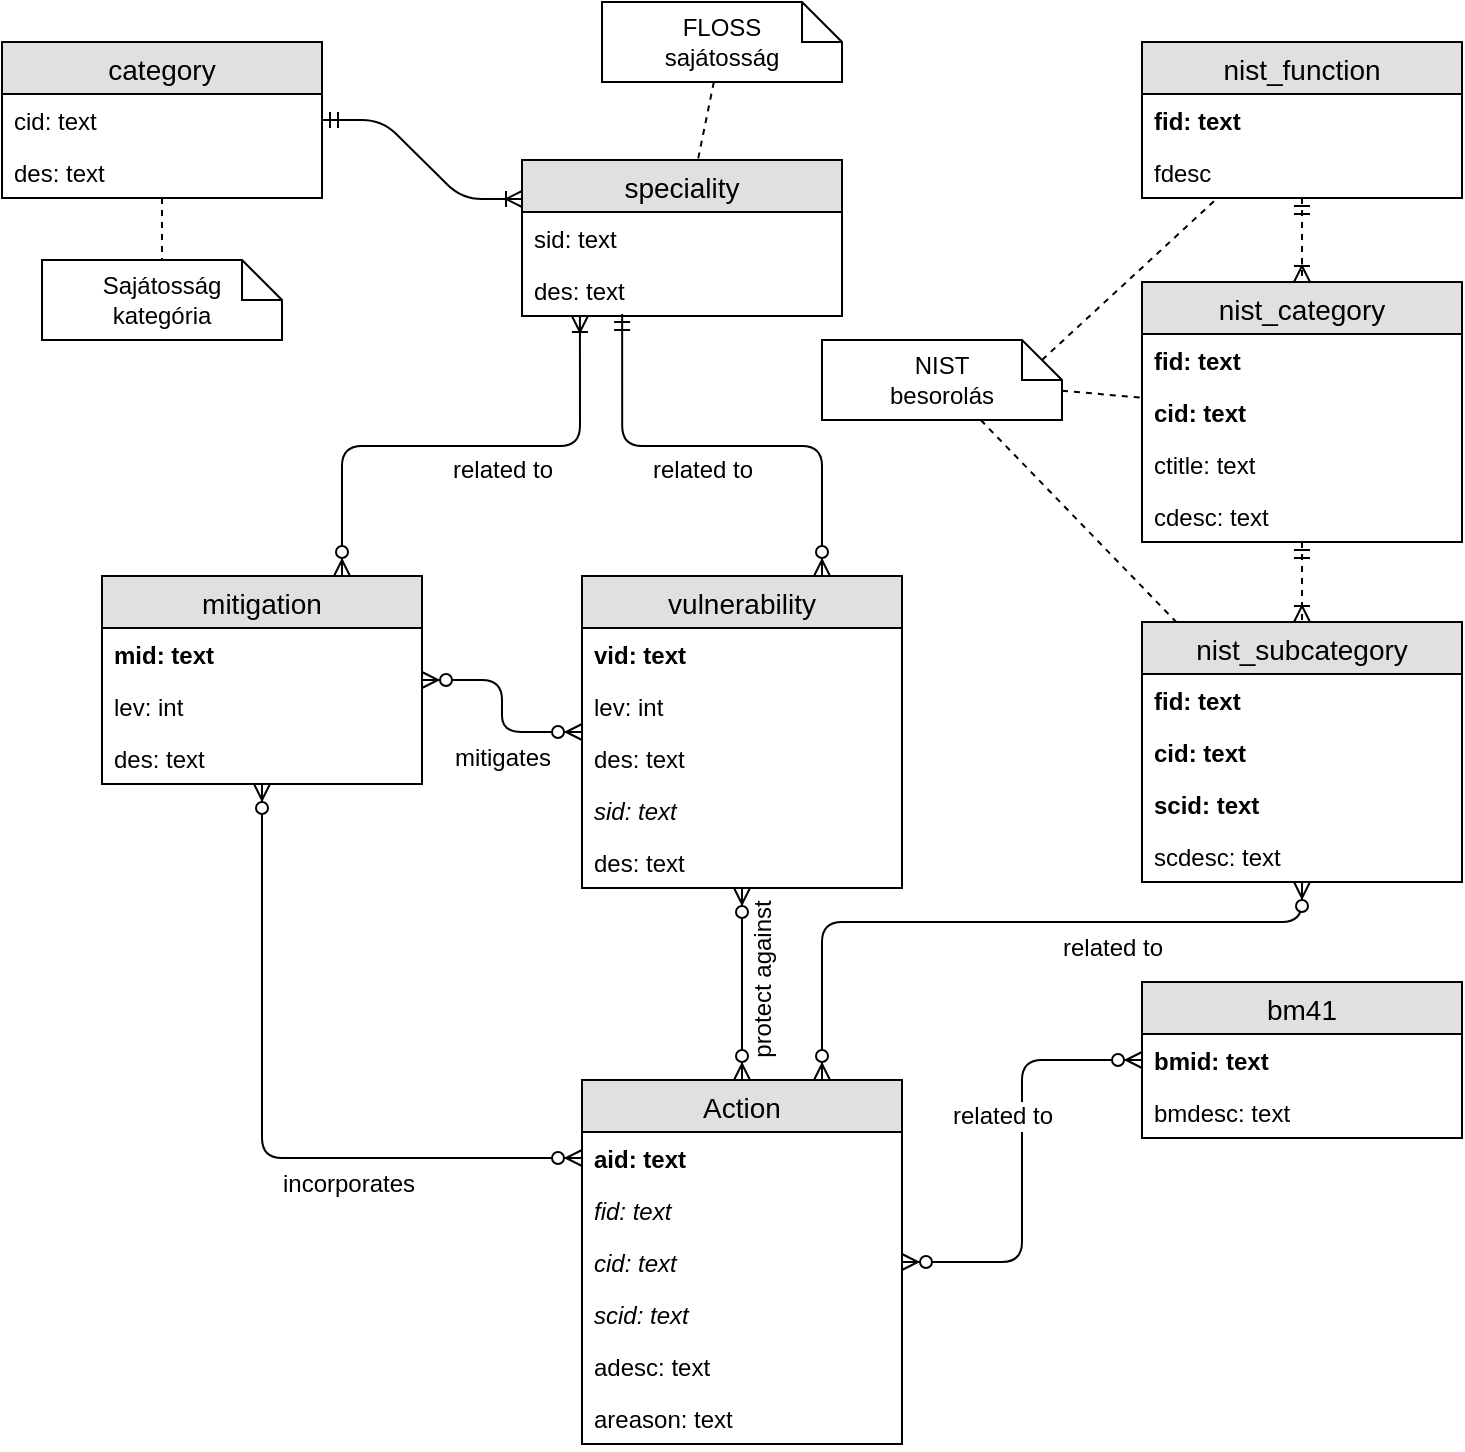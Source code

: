 <mxfile version="12.3.3" type="device" pages="1"><diagram id="FRcnuaW7mDT1YjiPOXZ7" name="Page-1"><mxGraphModel dx="1408" dy="817" grid="1" gridSize="10" guides="1" tooltips="1" connect="1" arrows="1" fold="1" page="1" pageScale="1" pageWidth="850" pageHeight="1100" math="0" shadow="0"><root><mxCell id="0"/><mxCell id="1" parent="0"/><mxCell id="6Wwc3WpgASlX1BrLuPq5-1" value="category" style="swimlane;fontStyle=0;childLayout=stackLayout;horizontal=1;startSize=26;fillColor=#e0e0e0;horizontalStack=0;resizeParent=1;resizeParentMax=0;resizeLast=0;collapsible=1;marginBottom=0;swimlaneFillColor=#ffffff;align=center;fontSize=14;" vertex="1" parent="1"><mxGeometry x="80" y="80" width="160" height="78" as="geometry"/></mxCell><mxCell id="6Wwc3WpgASlX1BrLuPq5-2" value="cid: text" style="text;strokeColor=none;fillColor=none;spacingLeft=4;spacingRight=4;overflow=hidden;rotatable=0;points=[[0,0.5],[1,0.5]];portConstraint=eastwest;fontSize=12;" vertex="1" parent="6Wwc3WpgASlX1BrLuPq5-1"><mxGeometry y="26" width="160" height="26" as="geometry"/></mxCell><mxCell id="6Wwc3WpgASlX1BrLuPq5-3" value="des: text" style="text;strokeColor=none;fillColor=none;spacingLeft=4;spacingRight=4;overflow=hidden;rotatable=0;points=[[0,0.5],[1,0.5]];portConstraint=eastwest;fontSize=12;" vertex="1" parent="6Wwc3WpgASlX1BrLuPq5-1"><mxGeometry y="52" width="160" height="26" as="geometry"/></mxCell><mxCell id="6Wwc3WpgASlX1BrLuPq5-5" value="speciality" style="swimlane;fontStyle=0;childLayout=stackLayout;horizontal=1;startSize=26;fillColor=#e0e0e0;horizontalStack=0;resizeParent=1;resizeParentMax=0;resizeLast=0;collapsible=1;marginBottom=0;swimlaneFillColor=#ffffff;align=center;fontSize=14;" vertex="1" parent="1"><mxGeometry x="340" y="139" width="160" height="78" as="geometry"/></mxCell><mxCell id="6Wwc3WpgASlX1BrLuPq5-6" value="sid: text" style="text;strokeColor=none;fillColor=none;spacingLeft=4;spacingRight=4;overflow=hidden;rotatable=0;points=[[0,0.5],[1,0.5]];portConstraint=eastwest;fontSize=12;" vertex="1" parent="6Wwc3WpgASlX1BrLuPq5-5"><mxGeometry y="26" width="160" height="26" as="geometry"/></mxCell><mxCell id="6Wwc3WpgASlX1BrLuPq5-7" value="des: text" style="text;strokeColor=none;fillColor=none;spacingLeft=4;spacingRight=4;overflow=hidden;rotatable=0;points=[[0,0.5],[1,0.5]];portConstraint=eastwest;fontSize=12;" vertex="1" parent="6Wwc3WpgASlX1BrLuPq5-5"><mxGeometry y="52" width="160" height="26" as="geometry"/></mxCell><mxCell id="6Wwc3WpgASlX1BrLuPq5-9" value="vulnerability" style="swimlane;fontStyle=0;childLayout=stackLayout;horizontal=1;startSize=26;fillColor=#e0e0e0;horizontalStack=0;resizeParent=1;resizeParentMax=0;resizeLast=0;collapsible=1;marginBottom=0;swimlaneFillColor=#ffffff;align=center;fontSize=14;" vertex="1" parent="1"><mxGeometry x="370" y="347" width="160" height="156" as="geometry"/></mxCell><mxCell id="6Wwc3WpgASlX1BrLuPq5-10" value="vid: text" style="text;strokeColor=none;fillColor=none;spacingLeft=4;spacingRight=4;overflow=hidden;rotatable=0;points=[[0,0.5],[1,0.5]];portConstraint=eastwest;fontSize=12;fontStyle=1" vertex="1" parent="6Wwc3WpgASlX1BrLuPq5-9"><mxGeometry y="26" width="160" height="26" as="geometry"/></mxCell><mxCell id="6Wwc3WpgASlX1BrLuPq5-11" value="lev: int" style="text;strokeColor=none;fillColor=none;spacingLeft=4;spacingRight=4;overflow=hidden;rotatable=0;points=[[0,0.5],[1,0.5]];portConstraint=eastwest;fontSize=12;" vertex="1" parent="6Wwc3WpgASlX1BrLuPq5-9"><mxGeometry y="52" width="160" height="26" as="geometry"/></mxCell><mxCell id="6Wwc3WpgASlX1BrLuPq5-12" value="des: text" style="text;strokeColor=none;fillColor=none;spacingLeft=4;spacingRight=4;overflow=hidden;rotatable=0;points=[[0,0.5],[1,0.5]];portConstraint=eastwest;fontSize=12;" vertex="1" parent="6Wwc3WpgASlX1BrLuPq5-9"><mxGeometry y="78" width="160" height="26" as="geometry"/></mxCell><mxCell id="6Wwc3WpgASlX1BrLuPq5-13" value="sid: text" style="text;strokeColor=none;fillColor=none;spacingLeft=4;spacingRight=4;overflow=hidden;rotatable=0;points=[[0,0.5],[1,0.5]];portConstraint=eastwest;fontSize=12;fontStyle=2" vertex="1" parent="6Wwc3WpgASlX1BrLuPq5-9"><mxGeometry y="104" width="160" height="26" as="geometry"/></mxCell><mxCell id="6Wwc3WpgASlX1BrLuPq5-14" value="des: text" style="text;strokeColor=none;fillColor=none;spacingLeft=4;spacingRight=4;overflow=hidden;rotatable=0;points=[[0,0.5],[1,0.5]];portConstraint=eastwest;fontSize=12;" vertex="1" parent="6Wwc3WpgASlX1BrLuPq5-9"><mxGeometry y="130" width="160" height="26" as="geometry"/></mxCell><mxCell id="6Wwc3WpgASlX1BrLuPq5-15" value="mitigation" style="swimlane;fontStyle=0;childLayout=stackLayout;horizontal=1;startSize=26;fillColor=#e0e0e0;horizontalStack=0;resizeParent=1;resizeParentMax=0;resizeLast=0;collapsible=1;marginBottom=0;swimlaneFillColor=#ffffff;align=center;fontSize=14;" vertex="1" parent="1"><mxGeometry x="130" y="347" width="160" height="104" as="geometry"/></mxCell><mxCell id="6Wwc3WpgASlX1BrLuPq5-16" value="mid: text" style="text;strokeColor=none;fillColor=none;spacingLeft=4;spacingRight=4;overflow=hidden;rotatable=0;points=[[0,0.5],[1,0.5]];portConstraint=eastwest;fontSize=12;fontStyle=1" vertex="1" parent="6Wwc3WpgASlX1BrLuPq5-15"><mxGeometry y="26" width="160" height="26" as="geometry"/></mxCell><mxCell id="6Wwc3WpgASlX1BrLuPq5-17" value="lev: int" style="text;strokeColor=none;fillColor=none;spacingLeft=4;spacingRight=4;overflow=hidden;rotatable=0;points=[[0,0.5],[1,0.5]];portConstraint=eastwest;fontSize=12;" vertex="1" parent="6Wwc3WpgASlX1BrLuPq5-15"><mxGeometry y="52" width="160" height="26" as="geometry"/></mxCell><mxCell id="6Wwc3WpgASlX1BrLuPq5-18" value="des: text" style="text;strokeColor=none;fillColor=none;spacingLeft=4;spacingRight=4;overflow=hidden;rotatable=0;points=[[0,0.5],[1,0.5]];portConstraint=eastwest;fontSize=12;" vertex="1" parent="6Wwc3WpgASlX1BrLuPq5-15"><mxGeometry y="78" width="160" height="26" as="geometry"/></mxCell><mxCell id="6Wwc3WpgASlX1BrLuPq5-19" value="nist_function" style="swimlane;fontStyle=0;childLayout=stackLayout;horizontal=1;startSize=26;fillColor=#e0e0e0;horizontalStack=0;resizeParent=1;resizeParentMax=0;resizeLast=0;collapsible=1;marginBottom=0;swimlaneFillColor=#ffffff;align=center;fontSize=14;" vertex="1" parent="1"><mxGeometry x="650" y="80" width="160" height="78" as="geometry"/></mxCell><mxCell id="6Wwc3WpgASlX1BrLuPq5-20" value="fid: text" style="text;strokeColor=none;fillColor=none;spacingLeft=4;spacingRight=4;overflow=hidden;rotatable=0;points=[[0,0.5],[1,0.5]];portConstraint=eastwest;fontSize=12;fontStyle=1" vertex="1" parent="6Wwc3WpgASlX1BrLuPq5-19"><mxGeometry y="26" width="160" height="26" as="geometry"/></mxCell><mxCell id="6Wwc3WpgASlX1BrLuPq5-21" value="fdesc" style="text;strokeColor=none;fillColor=none;spacingLeft=4;spacingRight=4;overflow=hidden;rotatable=0;points=[[0,0.5],[1,0.5]];portConstraint=eastwest;fontSize=12;" vertex="1" parent="6Wwc3WpgASlX1BrLuPq5-19"><mxGeometry y="52" width="160" height="26" as="geometry"/></mxCell><mxCell id="6Wwc3WpgASlX1BrLuPq5-23" value="nist_category" style="swimlane;fontStyle=0;childLayout=stackLayout;horizontal=1;startSize=26;fillColor=#e0e0e0;horizontalStack=0;resizeParent=1;resizeParentMax=0;resizeLast=0;collapsible=1;marginBottom=0;swimlaneFillColor=#ffffff;align=center;fontSize=14;" vertex="1" parent="1"><mxGeometry x="650" y="200" width="160" height="130" as="geometry"/></mxCell><mxCell id="6Wwc3WpgASlX1BrLuPq5-24" value="fid: text" style="text;strokeColor=none;fillColor=none;spacingLeft=4;spacingRight=4;overflow=hidden;rotatable=0;points=[[0,0.5],[1,0.5]];portConstraint=eastwest;fontSize=12;fontStyle=1" vertex="1" parent="6Wwc3WpgASlX1BrLuPq5-23"><mxGeometry y="26" width="160" height="26" as="geometry"/></mxCell><mxCell id="6Wwc3WpgASlX1BrLuPq5-25" value="cid: text" style="text;strokeColor=none;fillColor=none;spacingLeft=4;spacingRight=4;overflow=hidden;rotatable=0;points=[[0,0.5],[1,0.5]];portConstraint=eastwest;fontSize=12;fontStyle=1" vertex="1" parent="6Wwc3WpgASlX1BrLuPq5-23"><mxGeometry y="52" width="160" height="26" as="geometry"/></mxCell><mxCell id="6Wwc3WpgASlX1BrLuPq5-26" value="ctitle: text" style="text;strokeColor=none;fillColor=none;spacingLeft=4;spacingRight=4;overflow=hidden;rotatable=0;points=[[0,0.5],[1,0.5]];portConstraint=eastwest;fontSize=12;" vertex="1" parent="6Wwc3WpgASlX1BrLuPq5-23"><mxGeometry y="78" width="160" height="26" as="geometry"/></mxCell><mxCell id="6Wwc3WpgASlX1BrLuPq5-32" value="cdesc: text" style="text;strokeColor=none;fillColor=none;spacingLeft=4;spacingRight=4;overflow=hidden;rotatable=0;points=[[0,0.5],[1,0.5]];portConstraint=eastwest;fontSize=12;" vertex="1" parent="6Wwc3WpgASlX1BrLuPq5-23"><mxGeometry y="104" width="160" height="26" as="geometry"/></mxCell><mxCell id="6Wwc3WpgASlX1BrLuPq5-27" value="nist_subcategory" style="swimlane;fontStyle=0;childLayout=stackLayout;horizontal=1;startSize=26;fillColor=#e0e0e0;horizontalStack=0;resizeParent=1;resizeParentMax=0;resizeLast=0;collapsible=1;marginBottom=0;swimlaneFillColor=#ffffff;align=center;fontSize=14;" vertex="1" parent="1"><mxGeometry x="650" y="370" width="160" height="130" as="geometry"/></mxCell><mxCell id="6Wwc3WpgASlX1BrLuPq5-28" value="fid: text" style="text;strokeColor=none;fillColor=none;spacingLeft=4;spacingRight=4;overflow=hidden;rotatable=0;points=[[0,0.5],[1,0.5]];portConstraint=eastwest;fontSize=12;fontStyle=1" vertex="1" parent="6Wwc3WpgASlX1BrLuPq5-27"><mxGeometry y="26" width="160" height="26" as="geometry"/></mxCell><mxCell id="6Wwc3WpgASlX1BrLuPq5-29" value="cid: text" style="text;strokeColor=none;fillColor=none;spacingLeft=4;spacingRight=4;overflow=hidden;rotatable=0;points=[[0,0.5],[1,0.5]];portConstraint=eastwest;fontSize=12;fontStyle=1" vertex="1" parent="6Wwc3WpgASlX1BrLuPq5-27"><mxGeometry y="52" width="160" height="26" as="geometry"/></mxCell><mxCell id="6Wwc3WpgASlX1BrLuPq5-30" value="scid: text" style="text;strokeColor=none;fillColor=none;spacingLeft=4;spacingRight=4;overflow=hidden;rotatable=0;points=[[0,0.5],[1,0.5]];portConstraint=eastwest;fontSize=12;fontStyle=1" vertex="1" parent="6Wwc3WpgASlX1BrLuPq5-27"><mxGeometry y="78" width="160" height="26" as="geometry"/></mxCell><mxCell id="6Wwc3WpgASlX1BrLuPq5-31" value="scdesc: text" style="text;strokeColor=none;fillColor=none;spacingLeft=4;spacingRight=4;overflow=hidden;rotatable=0;points=[[0,0.5],[1,0.5]];portConstraint=eastwest;fontSize=12;" vertex="1" parent="6Wwc3WpgASlX1BrLuPq5-27"><mxGeometry y="104" width="160" height="26" as="geometry"/></mxCell><mxCell id="6Wwc3WpgASlX1BrLuPq5-33" value="Action" style="swimlane;fontStyle=0;childLayout=stackLayout;horizontal=1;startSize=26;fillColor=#e0e0e0;horizontalStack=0;resizeParent=1;resizeParentMax=0;resizeLast=0;collapsible=1;marginBottom=0;swimlaneFillColor=#ffffff;align=center;fontSize=14;" vertex="1" parent="1"><mxGeometry x="370" y="599" width="160" height="182" as="geometry"/></mxCell><mxCell id="6Wwc3WpgASlX1BrLuPq5-34" value="aid: text" style="text;strokeColor=none;fillColor=none;spacingLeft=4;spacingRight=4;overflow=hidden;rotatable=0;points=[[0,0.5],[1,0.5]];portConstraint=eastwest;fontSize=12;fontStyle=1" vertex="1" parent="6Wwc3WpgASlX1BrLuPq5-33"><mxGeometry y="26" width="160" height="26" as="geometry"/></mxCell><mxCell id="6Wwc3WpgASlX1BrLuPq5-35" value="fid: text" style="text;strokeColor=none;fillColor=none;spacingLeft=4;spacingRight=4;overflow=hidden;rotatable=0;points=[[0,0.5],[1,0.5]];portConstraint=eastwest;fontSize=12;fontStyle=2" vertex="1" parent="6Wwc3WpgASlX1BrLuPq5-33"><mxGeometry y="52" width="160" height="26" as="geometry"/></mxCell><mxCell id="6Wwc3WpgASlX1BrLuPq5-36" value="cid: text" style="text;strokeColor=none;fillColor=none;spacingLeft=4;spacingRight=4;overflow=hidden;rotatable=0;points=[[0,0.5],[1,0.5]];portConstraint=eastwest;fontSize=12;fontStyle=2" vertex="1" parent="6Wwc3WpgASlX1BrLuPq5-33"><mxGeometry y="78" width="160" height="26" as="geometry"/></mxCell><mxCell id="6Wwc3WpgASlX1BrLuPq5-48" value="scid: text" style="text;strokeColor=none;fillColor=none;spacingLeft=4;spacingRight=4;overflow=hidden;rotatable=0;points=[[0,0.5],[1,0.5]];portConstraint=eastwest;fontSize=12;fontStyle=2" vertex="1" parent="6Wwc3WpgASlX1BrLuPq5-33"><mxGeometry y="104" width="160" height="26" as="geometry"/></mxCell><mxCell id="6Wwc3WpgASlX1BrLuPq5-49" value="adesc: text" style="text;strokeColor=none;fillColor=none;spacingLeft=4;spacingRight=4;overflow=hidden;rotatable=0;points=[[0,0.5],[1,0.5]];portConstraint=eastwest;fontSize=12;" vertex="1" parent="6Wwc3WpgASlX1BrLuPq5-33"><mxGeometry y="130" width="160" height="26" as="geometry"/></mxCell><mxCell id="6Wwc3WpgASlX1BrLuPq5-50" value="areason: text" style="text;strokeColor=none;fillColor=none;spacingLeft=4;spacingRight=4;overflow=hidden;rotatable=0;points=[[0,0.5],[1,0.5]];portConstraint=eastwest;fontSize=12;" vertex="1" parent="6Wwc3WpgASlX1BrLuPq5-33"><mxGeometry y="156" width="160" height="26" as="geometry"/></mxCell><mxCell id="6Wwc3WpgASlX1BrLuPq5-37" value="&lt;div&gt;Sajátosság &lt;br&gt;&lt;/div&gt;&lt;div&gt;kategória&lt;/div&gt;" style="shape=note;size=20;whiteSpace=wrap;html=1;" vertex="1" parent="1"><mxGeometry x="100" y="189" width="120" height="40" as="geometry"/></mxCell><mxCell id="6Wwc3WpgASlX1BrLuPq5-38" style="rounded=0;orthogonalLoop=1;jettySize=auto;html=1;endArrow=none;endFill=0;dashed=1;" edge="1" parent="1" source="6Wwc3WpgASlX1BrLuPq5-1" target="6Wwc3WpgASlX1BrLuPq5-37"><mxGeometry relative="1" as="geometry"/></mxCell><mxCell id="6Wwc3WpgASlX1BrLuPq5-40" value="" style="edgeStyle=entityRelationEdgeStyle;fontSize=12;html=1;endArrow=ERoneToMany;startArrow=ERmandOne;entryX=0;entryY=0.25;entryDx=0;entryDy=0;" edge="1" parent="1" source="6Wwc3WpgASlX1BrLuPq5-1" target="6Wwc3WpgASlX1BrLuPq5-5"><mxGeometry width="100" height="100" relative="1" as="geometry"><mxPoint x="-30" y="139" as="sourcePoint"/><mxPoint x="50" y="329" as="targetPoint"/></mxGeometry></mxCell><mxCell id="6Wwc3WpgASlX1BrLuPq5-41" value="" style="edgeStyle=orthogonalEdgeStyle;fontSize=12;html=1;endArrow=ERoneToMany;startArrow=ERzeroToMany;entryX=0.181;entryY=1;entryDx=0;entryDy=0;exitX=0.75;exitY=0;exitDx=0;exitDy=0;entryPerimeter=0;" edge="1" parent="1" source="6Wwc3WpgASlX1BrLuPq5-15" target="6Wwc3WpgASlX1BrLuPq5-7"><mxGeometry width="100" height="100" relative="1" as="geometry"><mxPoint x="150" y="229" as="sourcePoint"/><mxPoint x="490" y="129" as="targetPoint"/></mxGeometry></mxCell><mxCell id="6Wwc3WpgASlX1BrLuPq5-59" value="related to" style="text;html=1;align=center;verticalAlign=middle;resizable=0;points=[];;labelBackgroundColor=#ffffff;" vertex="1" connectable="0" parent="6Wwc3WpgASlX1BrLuPq5-41"><mxGeometry x="0.229" y="1" relative="1" as="geometry"><mxPoint x="-8" y="13" as="offset"/></mxGeometry></mxCell><mxCell id="6Wwc3WpgASlX1BrLuPq5-47" value="" style="edgeStyle=orthogonalEdgeStyle;fontSize=12;html=1;endArrow=ERmandOne;startArrow=ERzeroToMany;entryX=0.313;entryY=0.962;entryDx=0;entryDy=0;exitX=0.75;exitY=0;exitDx=0;exitDy=0;entryPerimeter=0;endFill=0;" edge="1" parent="1" source="6Wwc3WpgASlX1BrLuPq5-9" target="6Wwc3WpgASlX1BrLuPq5-7"><mxGeometry width="100" height="100" relative="1" as="geometry"><mxPoint x="260" y="357" as="sourcePoint"/><mxPoint x="379" y="227" as="targetPoint"/></mxGeometry></mxCell><mxCell id="6Wwc3WpgASlX1BrLuPq5-63" value="related to" style="text;html=1;align=center;verticalAlign=middle;resizable=0;points=[];;labelBackgroundColor=#ffffff;" vertex="1" connectable="0" parent="6Wwc3WpgASlX1BrLuPq5-47"><mxGeometry x="0.082" y="1" relative="1" as="geometry"><mxPoint y="11" as="offset"/></mxGeometry></mxCell><mxCell id="6Wwc3WpgASlX1BrLuPq5-51" value="" style="edgeStyle=orthogonalEdgeStyle;fontSize=12;html=1;endArrow=ERoneToMany;startArrow=ERmandOne;dashed=1;" edge="1" parent="1" source="6Wwc3WpgASlX1BrLuPq5-19" target="6Wwc3WpgASlX1BrLuPq5-23"><mxGeometry width="100" height="100" relative="1" as="geometry"><mxPoint x="140" y="770" as="sourcePoint"/><mxPoint x="40" y="870" as="targetPoint"/></mxGeometry></mxCell><mxCell id="6Wwc3WpgASlX1BrLuPq5-52" value="" style="edgeStyle=orthogonalEdgeStyle;fontSize=12;html=1;endArrow=ERoneToMany;startArrow=ERmandOne;dashed=1;" edge="1" parent="1" source="6Wwc3WpgASlX1BrLuPq5-23" target="6Wwc3WpgASlX1BrLuPq5-27"><mxGeometry width="100" height="100" relative="1" as="geometry"><mxPoint x="730" y="330" as="sourcePoint"/><mxPoint x="730" y="372" as="targetPoint"/></mxGeometry></mxCell><mxCell id="6Wwc3WpgASlX1BrLuPq5-54" style="rounded=0;orthogonalLoop=1;jettySize=auto;html=1;dashed=1;endArrow=none;endFill=0;" edge="1" parent="1" source="6Wwc3WpgASlX1BrLuPq5-53" target="6Wwc3WpgASlX1BrLuPq5-5"><mxGeometry relative="1" as="geometry"/></mxCell><mxCell id="6Wwc3WpgASlX1BrLuPq5-53" value="&lt;div&gt;FLOSS&lt;/div&gt;&lt;div&gt;sajátosság&lt;br&gt;&lt;/div&gt;" style="shape=note;size=20;whiteSpace=wrap;html=1;" vertex="1" parent="1"><mxGeometry x="380" y="60" width="120" height="40" as="geometry"/></mxCell><mxCell id="6Wwc3WpgASlX1BrLuPq5-55" value="" style="edgeStyle=orthogonalEdgeStyle;fontSize=12;html=1;endArrow=ERzeroToMany;endFill=1;startArrow=ERzeroToMany;" edge="1" parent="1" source="6Wwc3WpgASlX1BrLuPq5-15" target="6Wwc3WpgASlX1BrLuPq5-9"><mxGeometry width="100" height="100" relative="1" as="geometry"><mxPoint x="260" y="599" as="sourcePoint"/><mxPoint x="360" y="499" as="targetPoint"/></mxGeometry></mxCell><mxCell id="6Wwc3WpgASlX1BrLuPq5-60" value="mitigates" style="text;html=1;align=center;verticalAlign=middle;resizable=0;points=[];;labelBackgroundColor=#ffffff;" vertex="1" connectable="0" parent="6Wwc3WpgASlX1BrLuPq5-55"><mxGeometry x="0.358" y="4" relative="1" as="geometry"><mxPoint x="-6" y="17" as="offset"/></mxGeometry></mxCell><mxCell id="6Wwc3WpgASlX1BrLuPq5-64" value="bm41" style="swimlane;fontStyle=0;childLayout=stackLayout;horizontal=1;startSize=26;fillColor=#e0e0e0;horizontalStack=0;resizeParent=1;resizeParentMax=0;resizeLast=0;collapsible=1;marginBottom=0;swimlaneFillColor=#ffffff;align=center;fontSize=14;" vertex="1" parent="1"><mxGeometry x="650" y="550" width="160" height="78" as="geometry"/></mxCell><mxCell id="6Wwc3WpgASlX1BrLuPq5-65" value="bmid: text" style="text;strokeColor=none;fillColor=none;spacingLeft=4;spacingRight=4;overflow=hidden;rotatable=0;points=[[0,0.5],[1,0.5]];portConstraint=eastwest;fontSize=12;fontStyle=1" vertex="1" parent="6Wwc3WpgASlX1BrLuPq5-64"><mxGeometry y="26" width="160" height="26" as="geometry"/></mxCell><mxCell id="6Wwc3WpgASlX1BrLuPq5-68" value="bmdesc: text" style="text;strokeColor=none;fillColor=none;spacingLeft=4;spacingRight=4;overflow=hidden;rotatable=0;points=[[0,0.5],[1,0.5]];portConstraint=eastwest;fontSize=12;" vertex="1" parent="6Wwc3WpgASlX1BrLuPq5-64"><mxGeometry y="52" width="160" height="26" as="geometry"/></mxCell><mxCell id="6Wwc3WpgASlX1BrLuPq5-69" value="" style="edgeStyle=orthogonalEdgeStyle;fontSize=12;html=1;endArrow=ERzeroToMany;endFill=1;startArrow=ERzeroToMany;" edge="1" parent="1" source="6Wwc3WpgASlX1BrLuPq5-33" target="6Wwc3WpgASlX1BrLuPq5-64"><mxGeometry width="100" height="100" relative="1" as="geometry"><mxPoint x="310" y="550" as="sourcePoint"/><mxPoint x="390" y="576" as="targetPoint"/></mxGeometry></mxCell><mxCell id="6Wwc3WpgASlX1BrLuPq5-70" value="related to" style="text;html=1;align=center;verticalAlign=middle;resizable=0;points=[];;labelBackgroundColor=#ffffff;" vertex="1" connectable="0" parent="6Wwc3WpgASlX1BrLuPq5-69"><mxGeometry x="0.358" y="4" relative="1" as="geometry"><mxPoint x="-6" y="17" as="offset"/></mxGeometry></mxCell><mxCell id="6Wwc3WpgASlX1BrLuPq5-71" value="" style="edgeStyle=orthogonalEdgeStyle;fontSize=12;html=1;endArrow=ERzeroToMany;endFill=1;startArrow=ERzeroToMany;" edge="1" parent="1" source="6Wwc3WpgASlX1BrLuPq5-33" target="6Wwc3WpgASlX1BrLuPq5-27"><mxGeometry width="100" height="100" relative="1" as="geometry"><mxPoint x="260" y="661" as="sourcePoint"/><mxPoint x="660" y="599" as="targetPoint"/><Array as="points"><mxPoint x="490" y="520"/><mxPoint x="730" y="520"/></Array></mxGeometry></mxCell><mxCell id="6Wwc3WpgASlX1BrLuPq5-72" value="related to" style="text;html=1;align=center;verticalAlign=middle;resizable=0;points=[];;labelBackgroundColor=#ffffff;" vertex="1" connectable="0" parent="6Wwc3WpgASlX1BrLuPq5-71"><mxGeometry x="0.358" y="4" relative="1" as="geometry"><mxPoint x="-6" y="17" as="offset"/></mxGeometry></mxCell><mxCell id="6Wwc3WpgASlX1BrLuPq5-73" value="" style="edgeStyle=orthogonalEdgeStyle;fontSize=12;html=1;endArrow=ERzeroToMany;endFill=1;startArrow=ERzeroToMany;" edge="1" parent="1" source="6Wwc3WpgASlX1BrLuPq5-15" target="6Wwc3WpgASlX1BrLuPq5-34"><mxGeometry width="100" height="100" relative="1" as="geometry"><mxPoint x="190" y="618" as="sourcePoint"/><mxPoint x="270" y="644" as="targetPoint"/></mxGeometry></mxCell><mxCell id="6Wwc3WpgASlX1BrLuPq5-74" value="incorporates" style="text;html=1;align=center;verticalAlign=middle;resizable=0;points=[];;labelBackgroundColor=#ffffff;" vertex="1" connectable="0" parent="6Wwc3WpgASlX1BrLuPq5-73"><mxGeometry x="0.358" y="4" relative="1" as="geometry"><mxPoint x="-6" y="17" as="offset"/></mxGeometry></mxCell><mxCell id="6Wwc3WpgASlX1BrLuPq5-75" value="" style="edgeStyle=orthogonalEdgeStyle;fontSize=12;html=1;endArrow=ERzeroToMany;endFill=1;startArrow=ERzeroToMany;" edge="1" parent="1" source="6Wwc3WpgASlX1BrLuPq5-9" target="6Wwc3WpgASlX1BrLuPq5-33"><mxGeometry width="100" height="100" relative="1" as="geometry"><mxPoint x="220" y="461" as="sourcePoint"/><mxPoint x="380" y="648" as="targetPoint"/></mxGeometry></mxCell><mxCell id="6Wwc3WpgASlX1BrLuPq5-76" value="protect against" style="text;html=1;align=center;verticalAlign=middle;resizable=0;points=[];;labelBackgroundColor=#ffffff;rotation=-90;" vertex="1" connectable="0" parent="6Wwc3WpgASlX1BrLuPq5-75"><mxGeometry x="0.358" y="4" relative="1" as="geometry"><mxPoint x="6" y="-19" as="offset"/></mxGeometry></mxCell><mxCell id="6Wwc3WpgASlX1BrLuPq5-79" style="rounded=0;orthogonalLoop=1;jettySize=auto;html=1;exitX=0;exitY=0;exitDx=110;exitDy=10;exitPerimeter=0;dashed=1;endArrow=none;endFill=0;" edge="1" parent="1" source="6Wwc3WpgASlX1BrLuPq5-77" target="6Wwc3WpgASlX1BrLuPq5-19"><mxGeometry relative="1" as="geometry"/></mxCell><mxCell id="6Wwc3WpgASlX1BrLuPq5-80" style="edgeStyle=none;rounded=0;orthogonalLoop=1;jettySize=auto;html=1;dashed=1;endArrow=none;endFill=0;" edge="1" parent="1" source="6Wwc3WpgASlX1BrLuPq5-77" target="6Wwc3WpgASlX1BrLuPq5-23"><mxGeometry relative="1" as="geometry"/></mxCell><mxCell id="6Wwc3WpgASlX1BrLuPq5-81" style="edgeStyle=none;rounded=0;orthogonalLoop=1;jettySize=auto;html=1;dashed=1;endArrow=none;endFill=0;" edge="1" parent="1" source="6Wwc3WpgASlX1BrLuPq5-77" target="6Wwc3WpgASlX1BrLuPq5-27"><mxGeometry relative="1" as="geometry"/></mxCell><mxCell id="6Wwc3WpgASlX1BrLuPq5-77" value="&lt;div&gt;NIST&lt;/div&gt;&lt;div&gt;besorolás&lt;br&gt;&lt;/div&gt;" style="shape=note;size=20;whiteSpace=wrap;html=1;" vertex="1" parent="1"><mxGeometry x="490" y="229" width="120" height="40" as="geometry"/></mxCell></root></mxGraphModel></diagram></mxfile>
